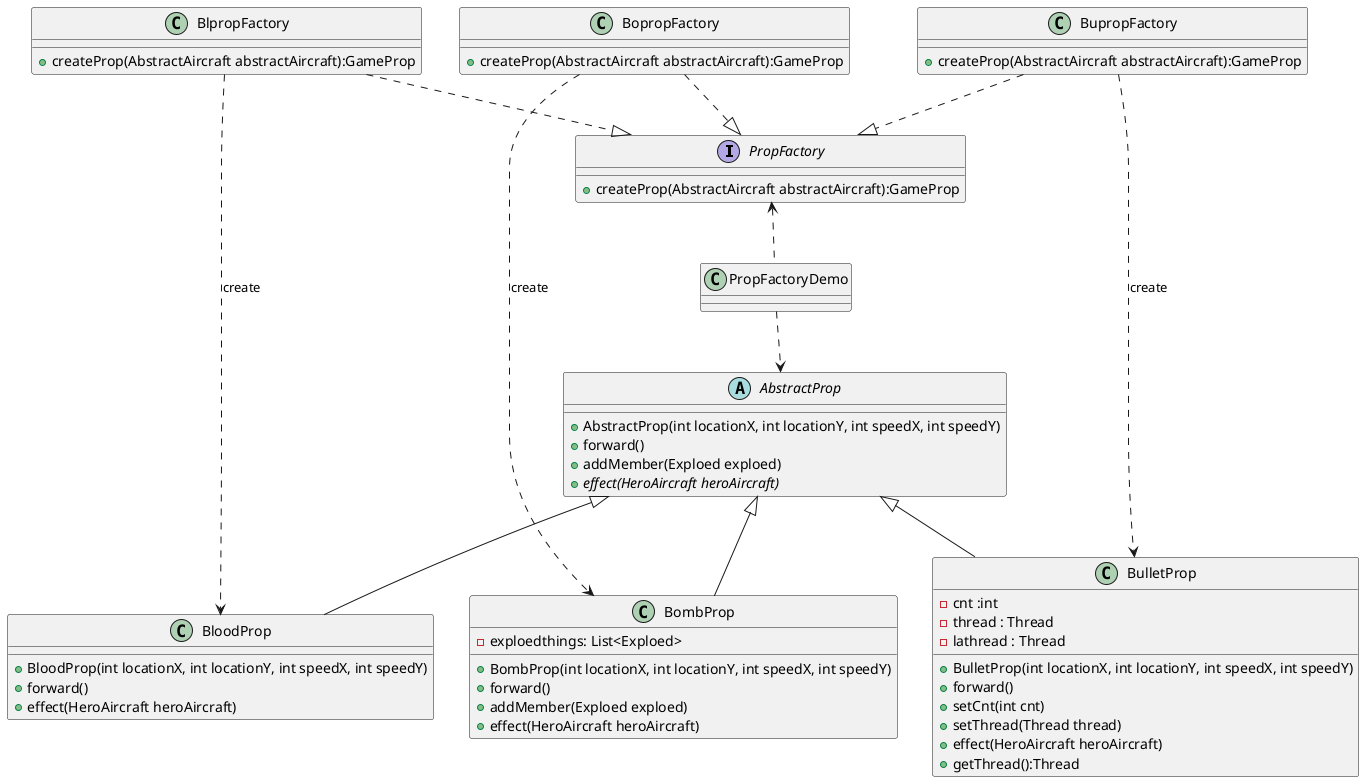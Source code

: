 @startuml
'https://plantuml.com/class-diagram

interface PropFactory{
+createProp(AbstractAircraft abstractAircraft):GameProp
}
class BlpropFactory{
+createProp(AbstractAircraft abstractAircraft):GameProp
}
class BopropFactory{
+createProp(AbstractAircraft abstractAircraft):GameProp
}
class BupropFactory{
+createProp(AbstractAircraft abstractAircraft):GameProp
}

abstract class AbstractProp{
 + AbstractProp(int locationX, int locationY, int speedX, int speedY)
 + forward()
 + addMember(Exploed exploed)
 + {abstract} effect(HeroAircraft heroAircraft)
}

class BloodProp{
 + BloodProp(int locationX, int locationY, int speedX, int speedY)
 + forward()
 + effect(HeroAircraft heroAircraft)
}

class BombProp{
 - exploedthings: List<Exploed>
 + BombProp(int locationX, int locationY, int speedX, int speedY)
 + forward()
 + addMember(Exploed exploed)
 + effect(HeroAircraft heroAircraft)
}

class BulletProp{
 - cnt :int
 - thread : Thread
 - lathread : Thread
 + BulletProp(int locationX, int locationY, int speedX, int speedY)
 + forward()
 + setCnt(int cnt)
 + setThread(Thread thread)
 + effect(HeroAircraft heroAircraft)
 + getThread():Thread
}

PropFactoryDemo .up.> PropFactory
PropFactoryDemo .down.> AbstractProp

BlpropFactory ..|> PropFactory
BupropFactory ..|>PropFactory
BopropFactory ..|>  PropFactory

AbstractProp  <|-- BloodProp
AbstractProp  <|-- BombProp
AbstractProp <|-- BulletProp

BlpropFactory ..> BloodProp : create
BupropFactory ..> BulletProp : create
BopropFactory ..> BombProp:create
@enduml